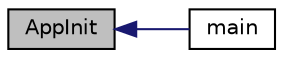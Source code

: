 digraph "AppInit"
{
  edge [fontname="Helvetica",fontsize="10",labelfontname="Helvetica",labelfontsize="10"];
  node [fontname="Helvetica",fontsize="10",shape=record];
  rankdir="LR";
  Node51 [label="AppInit",height=0.2,width=0.4,color="black", fillcolor="grey75", style="filled", fontcolor="black"];
  Node51 -> Node52 [dir="back",color="midnightblue",fontsize="10",style="solid",fontname="Helvetica"];
  Node52 [label="main",height=0.2,width=0.4,color="black", fillcolor="white", style="filled",URL="$divxd_8cpp.html#a0ddf1224851353fc92bfbff6f499fa97"];
}
